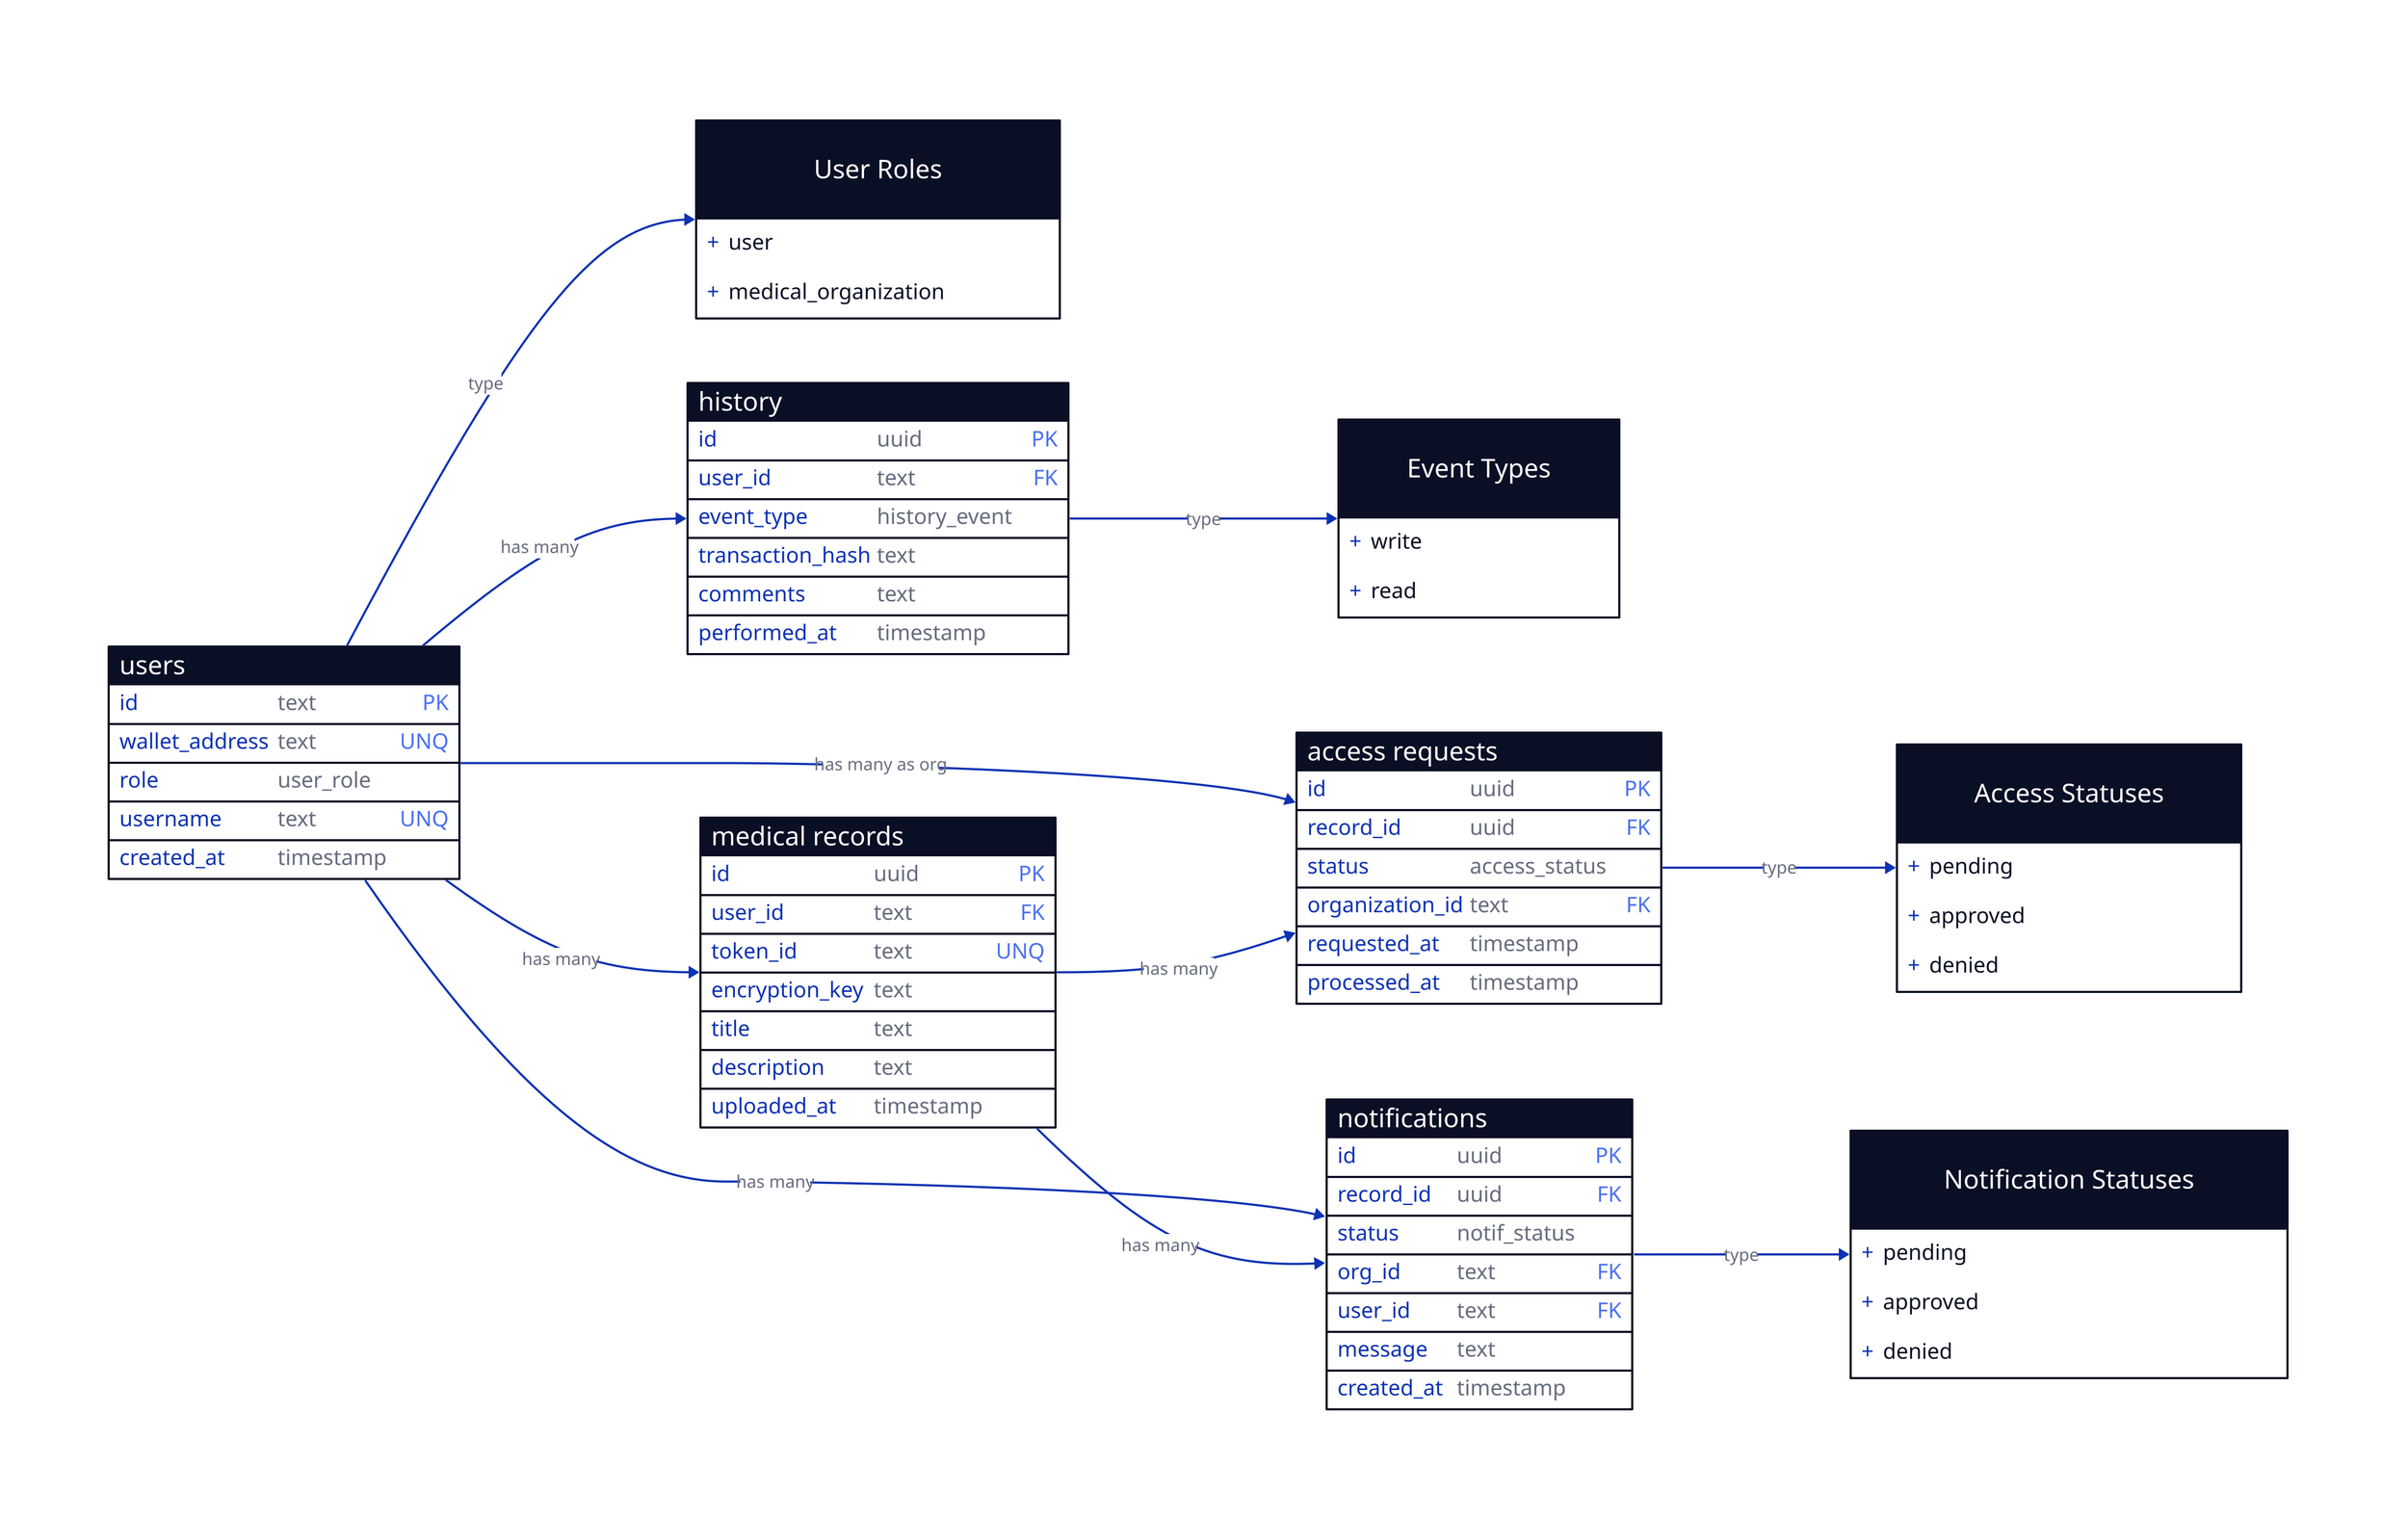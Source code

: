 direction: right
# Enum definitions
user_role_enum: User Roles {
  shape: class
  style.multiple: true
  "user"
  "medical_organization"
}

access_status_enum: Access Statuses {
  shape: class
  style.multiple: true
  "pending"
  "approved"
  "denied"
}

notif_status_enum: Notification Statuses {
  shape: class
  style.multiple: true
  "pending"
  "approved"
  "denied"
}

history_event_enum: Event Types {
  shape: class
  style.multiple: true
  "write"
  "read"
}

# Tables
users: {
  shape: sql_table
  id: text {constraint: primary_key}
  wallet_address: text {constraint: unique}
  role: user_role
  username: text {constraint: unique}
  created_at: timestamp
}

medical_records: medical records {
  shape: sql_table
  id: uuid {constraint: primary_key}
  user_id: text {constraint: foreign_key}
  token_id: text {constraint: unique}
  encryption_key: text
  title: text
  description: text
  uploaded_at: timestamp
}

access_requests: access requests {
  shape: sql_table
  id: uuid {constraint: primary_key}
  record_id: uuid {constraint: foreign_key}
  status: access_status
  organization_id: text {constraint: foreign_key}
  requested_at: timestamp
  processed_at: timestamp
}

notifications: {
  shape: sql_table
  id: uuid {constraint: primary_key}
  record_id: uuid {constraint: foreign_key}
  status: notif_status
  org_id: text {constraint: foreign_key}
  user_id: text {constraint: foreign_key}
  message: text
  created_at: timestamp
}

history: {
  shape: sql_table
  id: uuid {constraint: primary_key}
  user_id: text {constraint: foreign_key}
  event_type: history_event
  transaction_hash: text
  comments: text
  performed_at: timestamp
}

# Relationships
users -> medical_records: has many
users -> access_requests: has many as org
users -> notifications: has many
users -> history: has many

medical_records -> access_requests: has many
medical_records -> notifications: has many

users.role -> user_role_enum: type
access_requests.status -> access_status_enum: type
notifications.status -> notif_status_enum: type
history.event_type -> history_event_enum: type
